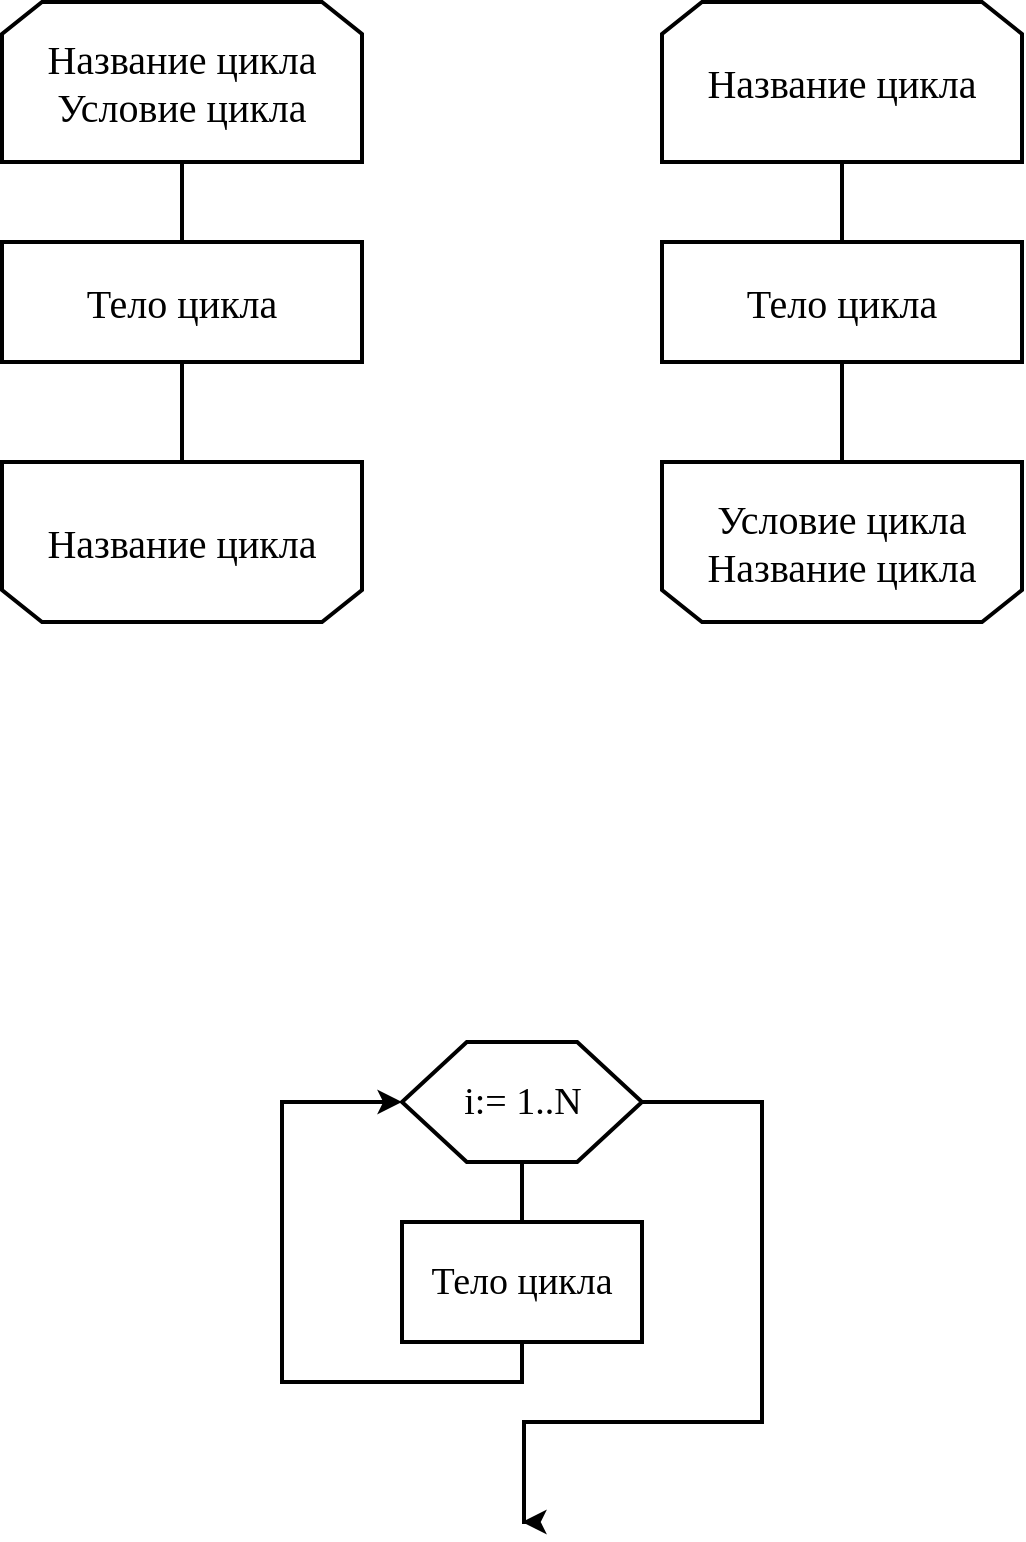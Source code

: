 <mxfile version="23.1.2" type="github" pages="4">
  <diagram id="PvYHt_fChEzfOzfAGmBY" name="Цикл с условием">
    <mxGraphModel dx="1434" dy="754" grid="1" gridSize="10" guides="1" tooltips="1" connect="1" arrows="1" fold="1" page="1" pageScale="1" pageWidth="827" pageHeight="1169" math="0" shadow="0">
      <root>
        <mxCell id="0" />
        <mxCell id="1" parent="0" />
        <mxCell id="XVGe4CrBt8VKoz3wxpU5-4" value="&lt;div style=&quot;font-size: 20px;&quot;&gt;Название цикла&lt;/div&gt;&lt;div style=&quot;font-size: 20px;&quot;&gt;Условие цикла&lt;br style=&quot;font-size: 20px;&quot;&gt;&lt;/div&gt;" style="shape=loopLimit;whiteSpace=wrap;html=1;shadow=0;strokeColor=#000000;fillColor=#ffffff;gradientColor=none;strokeWidth=2;fontFamily=Times New Roman;fontSize=20;" parent="1" vertex="1">
          <mxGeometry x="100" y="80" width="180" height="80" as="geometry" />
        </mxCell>
        <mxCell id="XVGe4CrBt8VKoz3wxpU5-5" value="&lt;div style=&quot;font-size: 20px;&quot;&gt;Название цикла&lt;/div&gt;" style="shape=loopLimit;whiteSpace=wrap;html=1;shadow=0;strokeColor=#000000;fillColor=#ffffff;gradientColor=none;direction=west;strokeWidth=2;fontFamily=Times New Roman;fontSize=20;" parent="1" vertex="1">
          <mxGeometry x="100" y="310" width="180" height="80" as="geometry" />
        </mxCell>
        <mxCell id="XVGe4CrBt8VKoz3wxpU5-6" value="Тело цикла" style="rounded=1;whiteSpace=wrap;html=1;absoluteArcSize=1;arcSize=0;strokeWidth=2;shadow=0;fillColor=#ffffff;gradientColor=none;fontFamily=Times New Roman;fontSize=20;" parent="1" vertex="1">
          <mxGeometry x="100" y="200" width="180" height="60" as="geometry" />
        </mxCell>
        <mxCell id="XVGe4CrBt8VKoz3wxpU5-7" value="&lt;div style=&quot;font-size: 20px&quot;&gt;Название цикла&lt;/div&gt;" style="shape=loopLimit;whiteSpace=wrap;html=1;shadow=0;strokeColor=#000000;fillColor=#ffffff;gradientColor=none;strokeWidth=2;fontFamily=Times New Roman;fontSize=20;" parent="1" vertex="1">
          <mxGeometry x="430" y="80" width="180" height="80" as="geometry" />
        </mxCell>
        <mxCell id="XVGe4CrBt8VKoz3wxpU5-8" value="&lt;div style=&quot;font-size: 20px&quot;&gt;Условие цикла&lt;/div&gt;&lt;div style=&quot;font-size: 20px&quot;&gt;Название цикла&lt;/div&gt;" style="shape=loopLimit;whiteSpace=wrap;html=1;shadow=0;strokeColor=#000000;fillColor=#ffffff;gradientColor=none;direction=west;strokeWidth=2;fontFamily=Times New Roman;fontSize=20;" parent="1" vertex="1">
          <mxGeometry x="430" y="310" width="180" height="80" as="geometry" />
        </mxCell>
        <mxCell id="XVGe4CrBt8VKoz3wxpU5-9" value="Тело цикла" style="rounded=1;whiteSpace=wrap;html=1;absoluteArcSize=1;arcSize=0;strokeWidth=2;shadow=0;fillColor=#ffffff;gradientColor=none;fontFamily=Times New Roman;fontSize=20;" parent="1" vertex="1">
          <mxGeometry x="430" y="200" width="180" height="60" as="geometry" />
        </mxCell>
        <mxCell id="XVGe4CrBt8VKoz3wxpU5-10" value="" style="endArrow=none;html=1;fontFamily=Times New Roman;fontSize=20;exitX=0.5;exitY=1;exitDx=0;exitDy=0;strokeWidth=2;endFill=0;" parent="1" source="XVGe4CrBt8VKoz3wxpU5-4" target="XVGe4CrBt8VKoz3wxpU5-6" edge="1">
          <mxGeometry width="50" height="50" relative="1" as="geometry">
            <mxPoint x="200" y="520" as="sourcePoint" />
            <mxPoint x="250" y="470" as="targetPoint" />
          </mxGeometry>
        </mxCell>
        <mxCell id="XVGe4CrBt8VKoz3wxpU5-11" value="" style="endArrow=none;html=1;strokeWidth=2;fontFamily=Times New Roman;fontSize=20;exitX=0.5;exitY=1;exitDx=0;exitDy=0;entryX=0.5;entryY=1;entryDx=0;entryDy=0;endFill=0;" parent="1" source="XVGe4CrBt8VKoz3wxpU5-6" target="XVGe4CrBt8VKoz3wxpU5-5" edge="1">
          <mxGeometry width="50" height="50" relative="1" as="geometry">
            <mxPoint x="220" y="540" as="sourcePoint" />
            <mxPoint x="270" y="490" as="targetPoint" />
          </mxGeometry>
        </mxCell>
        <mxCell id="XVGe4CrBt8VKoz3wxpU5-12" value="" style="endArrow=none;html=1;strokeWidth=2;fontFamily=Times New Roman;fontSize=20;exitX=0.5;exitY=1;exitDx=0;exitDy=0;entryX=0.5;entryY=0;entryDx=0;entryDy=0;endFill=0;" parent="1" source="XVGe4CrBt8VKoz3wxpU5-7" target="XVGe4CrBt8VKoz3wxpU5-9" edge="1">
          <mxGeometry width="50" height="50" relative="1" as="geometry">
            <mxPoint x="700" y="230" as="sourcePoint" />
            <mxPoint x="750" y="180" as="targetPoint" />
          </mxGeometry>
        </mxCell>
        <mxCell id="XVGe4CrBt8VKoz3wxpU5-13" value="" style="endArrow=none;html=1;strokeWidth=2;fontFamily=Times New Roman;fontSize=20;exitX=0.5;exitY=1;exitDx=0;exitDy=0;endFill=0;" parent="1" source="XVGe4CrBt8VKoz3wxpU5-9" target="XVGe4CrBt8VKoz3wxpU5-8" edge="1">
          <mxGeometry width="50" height="50" relative="1" as="geometry">
            <mxPoint x="420" y="560" as="sourcePoint" />
            <mxPoint x="470" y="510" as="targetPoint" />
          </mxGeometry>
        </mxCell>
        <mxCell id="b3CAW3UGCJv-GjKRpFVh-3" style="edgeStyle=orthogonalEdgeStyle;rounded=0;orthogonalLoop=1;jettySize=auto;html=1;exitX=0.5;exitY=1;exitDx=0;exitDy=0;entryX=0.5;entryY=0;entryDx=0;entryDy=0;endArrow=none;endFill=0;strokeWidth=2;fontFamily=Times New Roman;fontSize=19;" parent="1" source="b3CAW3UGCJv-GjKRpFVh-1" target="b3CAW3UGCJv-GjKRpFVh-2" edge="1">
          <mxGeometry relative="1" as="geometry" />
        </mxCell>
        <mxCell id="b3CAW3UGCJv-GjKRpFVh-5" style="edgeStyle=orthogonalEdgeStyle;rounded=0;orthogonalLoop=1;jettySize=auto;html=1;exitX=1;exitY=0.5;exitDx=0;exitDy=0;strokeWidth=2;fontFamily=Times New Roman;fontSize=19;" parent="1" source="b3CAW3UGCJv-GjKRpFVh-1" edge="1">
          <mxGeometry relative="1" as="geometry">
            <mxPoint x="360" y="840" as="targetPoint" />
            <Array as="points">
              <mxPoint x="480" y="630" />
              <mxPoint x="480" y="790" />
              <mxPoint x="361" y="790" />
            </Array>
          </mxGeometry>
        </mxCell>
        <mxCell id="b3CAW3UGCJv-GjKRpFVh-1" value="i:= 1..N" style="verticalLabelPosition=middle;verticalAlign=middle;html=1;shape=hexagon;perimeter=hexagonPerimeter2;arcSize=6;size=0.27;strokeWidth=2;labelPosition=center;align=center;fontFamily=Times New Roman;fontSize=19;" parent="1" vertex="1">
          <mxGeometry x="300" y="600" width="120" height="60" as="geometry" />
        </mxCell>
        <mxCell id="b3CAW3UGCJv-GjKRpFVh-4" style="edgeStyle=orthogonalEdgeStyle;rounded=0;orthogonalLoop=1;jettySize=auto;html=1;exitX=0.5;exitY=1;exitDx=0;exitDy=0;entryX=0;entryY=0.5;entryDx=0;entryDy=0;strokeWidth=2;fontFamily=Times New Roman;fontSize=19;" parent="1" source="b3CAW3UGCJv-GjKRpFVh-2" target="b3CAW3UGCJv-GjKRpFVh-1" edge="1">
          <mxGeometry relative="1" as="geometry">
            <Array as="points">
              <mxPoint x="360" y="770" />
              <mxPoint x="240" y="770" />
              <mxPoint x="240" y="630" />
            </Array>
          </mxGeometry>
        </mxCell>
        <mxCell id="b3CAW3UGCJv-GjKRpFVh-2" value="Тело цикла" style="rounded=0;whiteSpace=wrap;html=1;strokeWidth=2;fontFamily=Times New Roman;fontSize=19;" parent="1" vertex="1">
          <mxGeometry x="300" y="690" width="120" height="60" as="geometry" />
        </mxCell>
      </root>
    </mxGraphModel>
  </diagram>
  <diagram id="3K1mUDSVWIpNwTHJqVef" name="Цикл с параметром">
    <mxGraphModel dx="1185" dy="641" grid="1" gridSize="10" guides="1" tooltips="1" connect="1" arrows="1" fold="1" page="1" pageScale="1" pageWidth="827" pageHeight="1169" math="0" shadow="0">
      <root>
        <mxCell id="hLjOWH0MUF2Db75aUkeC-0" />
        <mxCell id="hLjOWH0MUF2Db75aUkeC-1" parent="hLjOWH0MUF2Db75aUkeC-0" />
        <mxCell id="hLjOWH0MUF2Db75aUkeC-6" value="i:= 1..N" style="shape=hexagon;perimeter=hexagonPerimeter2;whiteSpace=wrap;html=1;strokeWidth=2;fontFamily=Times New Roman;fontSize=20;" vertex="1" parent="hLjOWH0MUF2Db75aUkeC-1">
          <mxGeometry x="320" y="80" width="120" height="80" as="geometry" />
        </mxCell>
        <mxCell id="hLjOWH0MUF2Db75aUkeC-7" value="Тело цикла" style="rounded=0;whiteSpace=wrap;html=1;strokeWidth=2;fontFamily=Times New Roman;fontSize=20;" vertex="1" parent="hLjOWH0MUF2Db75aUkeC-1">
          <mxGeometry x="320" y="210" width="130" height="60" as="geometry" />
        </mxCell>
        <mxCell id="hLjOWH0MUF2Db75aUkeC-8" value="" style="endArrow=classic;html=1;exitX=1;exitY=0.5;exitDx=0;exitDy=0;entryX=1;entryY=0.5;entryDx=0;entryDy=0;shadow=0;comic=0;strokeWidth=2;rounded=0;fontFamily=Times New Roman;fontSize=20;" edge="1" parent="hLjOWH0MUF2Db75aUkeC-1" source="hLjOWH0MUF2Db75aUkeC-7" target="hLjOWH0MUF2Db75aUkeC-6">
          <mxGeometry width="50" height="50" relative="1" as="geometry">
            <mxPoint x="520" y="300" as="sourcePoint" />
            <mxPoint x="570" y="250" as="targetPoint" />
            <Array as="points">
              <mxPoint x="570" y="240" />
              <mxPoint x="570" y="180" />
              <mxPoint x="570" y="120" />
            </Array>
          </mxGeometry>
        </mxCell>
        <mxCell id="hLjOWH0MUF2Db75aUkeC-9" value="" style="endArrow=classic;html=1;shadow=0;strokeWidth=2;exitX=0.549;exitY=1.029;exitDx=0;exitDy=0;exitPerimeter=0;entryX=0.5;entryY=0;entryDx=0;entryDy=0;fontFamily=Times New Roman;fontSize=20;" edge="1" parent="hLjOWH0MUF2Db75aUkeC-1" source="hLjOWH0MUF2Db75aUkeC-6" target="hLjOWH0MUF2Db75aUkeC-7">
          <mxGeometry width="50" height="50" relative="1" as="geometry">
            <mxPoint x="80" y="380" as="sourcePoint" />
            <mxPoint x="130" y="330" as="targetPoint" />
          </mxGeometry>
        </mxCell>
        <mxCell id="hLjOWH0MUF2Db75aUkeC-10" value="" style="endArrow=classic;html=1;shadow=0;strokeWidth=2;exitX=0;exitY=0.5;exitDx=0;exitDy=0;rounded=0;fontFamily=Times New Roman;fontSize=20;" edge="1" parent="hLjOWH0MUF2Db75aUkeC-1" source="hLjOWH0MUF2Db75aUkeC-6">
          <mxGeometry width="50" height="50" relative="1" as="geometry">
            <mxPoint x="170" y="210" as="sourcePoint" />
            <mxPoint x="380" y="320" as="targetPoint" />
            <Array as="points">
              <mxPoint x="210" y="120" />
              <mxPoint x="210" y="230" />
              <mxPoint x="210" y="280" />
              <mxPoint x="300" y="280" />
              <mxPoint x="380" y="280" />
            </Array>
          </mxGeometry>
        </mxCell>
      </root>
    </mxGraphModel>
  </diagram>
  <diagram id="-0E2FVr-w0xUnn1_yMbF" name="Алгоритма таблицы пифагора">
    <mxGraphModel dx="1422" dy="769" grid="1" gridSize="10" guides="1" tooltips="1" connect="1" arrows="1" fold="1" page="1" pageScale="1" pageWidth="827" pageHeight="1169" math="0" shadow="0">
      <root>
        <mxCell id="D4VVB_PMN1P16ubJQqUh-0" />
        <mxCell id="D4VVB_PMN1P16ubJQqUh-1" parent="D4VVB_PMN1P16ubJQqUh-0" />
        <mxCell id="omaCSk1JwNBtN8p-txco-0" value="Начало" style="rounded=1;whiteSpace=wrap;html=1;strokeWidth=2;fontFamily=Times New Roman;fontSize=20;arcSize=37;" parent="D4VVB_PMN1P16ubJQqUh-1" vertex="1">
          <mxGeometry x="294" y="50" width="120" height="60" as="geometry" />
        </mxCell>
        <mxCell id="omaCSk1JwNBtN8p-txco-1" value="i:=1..9" style="shape=hexagon;perimeter=hexagonPerimeter2;whiteSpace=wrap;html=1;strokeWidth=2;fontFamily=Times New Roman;fontSize=20;" parent="D4VVB_PMN1P16ubJQqUh-1" vertex="1">
          <mxGeometry x="294" y="140" width="120" height="80" as="geometry" />
        </mxCell>
        <mxCell id="omaCSk1JwNBtN8p-txco-2" value="j:=1..9" style="shape=hexagon;perimeter=hexagonPerimeter2;whiteSpace=wrap;html=1;strokeWidth=2;fontFamily=Times New Roman;fontSize=20;" parent="D4VVB_PMN1P16ubJQqUh-1" vertex="1">
          <mxGeometry x="294" y="260" width="120" height="80" as="geometry" />
        </mxCell>
        <mxCell id="omaCSk1JwNBtN8p-txco-3" style="edgeStyle=none;rounded=0;orthogonalLoop=1;jettySize=auto;html=1;exitX=0.5;exitY=1;exitDx=0;exitDy=0;shadow=0;strokeWidth=2;fontFamily=Times New Roman;fontSize=20;" parent="D4VVB_PMN1P16ubJQqUh-1" source="omaCSk1JwNBtN8p-txco-1" target="omaCSk1JwNBtN8p-txco-1" edge="1">
          <mxGeometry relative="1" as="geometry" />
        </mxCell>
        <mxCell id="omaCSk1JwNBtN8p-txco-4" value="k=i*j" style="rounded=0;whiteSpace=wrap;html=1;strokeWidth=2;fontFamily=Times New Roman;fontSize=20;" parent="D4VVB_PMN1P16ubJQqUh-1" vertex="1">
          <mxGeometry x="294" y="380" width="120" height="60" as="geometry" />
        </mxCell>
        <mxCell id="omaCSk1JwNBtN8p-txco-5" value="Вывод k" style="shape=parallelogram;html=1;strokeWidth=2;perimeter=parallelogramPerimeter;whiteSpace=wrap;rounded=1;arcSize=0;size=0.23;fontFamily=Times New Roman;fontSize=20;" parent="D4VVB_PMN1P16ubJQqUh-1" vertex="1">
          <mxGeometry x="276" y="480" width="156" height="60" as="geometry" />
        </mxCell>
        <mxCell id="omaCSk1JwNBtN8p-txco-6" value="Новая строка" style="shape=parallelogram;html=1;strokeWidth=2;perimeter=parallelogramPerimeter;whiteSpace=wrap;rounded=1;arcSize=0;size=0.23;fontFamily=Times New Roman;fontSize=20;" parent="D4VVB_PMN1P16ubJQqUh-1" vertex="1">
          <mxGeometry x="273" y="570" width="162" height="60" as="geometry" />
        </mxCell>
        <mxCell id="omaCSk1JwNBtN8p-txco-8" value="" style="endArrow=classic;html=1;shadow=0;strokeWidth=2;fontFamily=Times New Roman;fontSize=20;exitX=0.5;exitY=1;exitDx=0;exitDy=0;entryX=0.5;entryY=0;entryDx=0;entryDy=0;" parent="D4VVB_PMN1P16ubJQqUh-1" source="omaCSk1JwNBtN8p-txco-0" target="omaCSk1JwNBtN8p-txco-1" edge="1">
          <mxGeometry width="50" height="50" relative="1" as="geometry">
            <mxPoint x="160" y="210" as="sourcePoint" />
            <mxPoint x="210" y="160" as="targetPoint" />
          </mxGeometry>
        </mxCell>
        <mxCell id="omaCSk1JwNBtN8p-txco-9" value="" style="endArrow=classic;html=1;shadow=0;strokeWidth=2;fontFamily=Times New Roman;fontSize=20;exitX=0.5;exitY=1;exitDx=0;exitDy=0;entryX=0.5;entryY=0;entryDx=0;entryDy=0;" parent="D4VVB_PMN1P16ubJQqUh-1" source="omaCSk1JwNBtN8p-txco-1" target="omaCSk1JwNBtN8p-txco-2" edge="1">
          <mxGeometry width="50" height="50" relative="1" as="geometry">
            <mxPoint x="230" y="280" as="sourcePoint" />
            <mxPoint x="280" y="230" as="targetPoint" />
          </mxGeometry>
        </mxCell>
        <mxCell id="omaCSk1JwNBtN8p-txco-10" value="" style="endArrow=classic;html=1;shadow=0;strokeWidth=2;fontFamily=Times New Roman;fontSize=20;exitX=0.5;exitY=1;exitDx=0;exitDy=0;entryX=0.5;entryY=0;entryDx=0;entryDy=0;" parent="D4VVB_PMN1P16ubJQqUh-1" source="omaCSk1JwNBtN8p-txco-2" target="omaCSk1JwNBtN8p-txco-4" edge="1">
          <mxGeometry width="50" height="50" relative="1" as="geometry">
            <mxPoint x="110" y="370" as="sourcePoint" />
            <mxPoint x="361" y="379" as="targetPoint" />
          </mxGeometry>
        </mxCell>
        <mxCell id="omaCSk1JwNBtN8p-txco-11" value="" style="endArrow=classic;html=1;shadow=0;strokeWidth=2;fontFamily=Times New Roman;fontSize=20;exitX=0.5;exitY=1;exitDx=0;exitDy=0;entryX=0.5;entryY=0;entryDx=0;entryDy=0;" parent="D4VVB_PMN1P16ubJQqUh-1" source="omaCSk1JwNBtN8p-txco-4" target="omaCSk1JwNBtN8p-txco-5" edge="1">
          <mxGeometry width="50" height="50" relative="1" as="geometry">
            <mxPoint x="170" y="440" as="sourcePoint" />
            <mxPoint x="220" y="390" as="targetPoint" />
          </mxGeometry>
        </mxCell>
        <mxCell id="omaCSk1JwNBtN8p-txco-12" value="" style="endArrow=classic;html=1;shadow=0;strokeWidth=2;fontFamily=Times New Roman;fontSize=20;exitX=1;exitY=0.5;exitDx=0;exitDy=0;entryX=1;entryY=0.5;entryDx=0;entryDy=0;rounded=0;" parent="D4VVB_PMN1P16ubJQqUh-1" source="omaCSk1JwNBtN8p-txco-5" target="omaCSk1JwNBtN8p-txco-2" edge="1">
          <mxGeometry width="50" height="50" relative="1" as="geometry">
            <mxPoint x="500" y="470" as="sourcePoint" />
            <mxPoint x="550" y="420" as="targetPoint" />
            <Array as="points">
              <mxPoint x="530" y="510" />
              <mxPoint x="530" y="420" />
              <mxPoint x="530" y="300" />
            </Array>
          </mxGeometry>
        </mxCell>
        <mxCell id="omaCSk1JwNBtN8p-txco-13" value="" style="endArrow=classic;html=1;shadow=0;strokeWidth=2;fontFamily=Times New Roman;fontSize=20;exitX=0;exitY=0.5;exitDx=0;exitDy=0;entryX=0;entryY=0.25;entryDx=0;entryDy=0;rounded=0;" parent="D4VVB_PMN1P16ubJQqUh-1" source="omaCSk1JwNBtN8p-txco-2" target="omaCSk1JwNBtN8p-txco-6" edge="1">
          <mxGeometry width="50" height="50" relative="1" as="geometry">
            <mxPoint x="50" y="410" as="sourcePoint" />
            <mxPoint x="270" y="590" as="targetPoint" />
            <Array as="points">
              <mxPoint x="200" y="300" />
              <mxPoint x="200" y="440" />
              <mxPoint x="200" y="590" />
            </Array>
          </mxGeometry>
        </mxCell>
        <mxCell id="omaCSk1JwNBtN8p-txco-14" value="" style="endArrow=classic;html=1;shadow=0;strokeWidth=2;fontFamily=Times New Roman;fontSize=20;exitX=1;exitY=0.5;exitDx=0;exitDy=0;entryX=1;entryY=0.5;entryDx=0;entryDy=0;rounded=0;" parent="D4VVB_PMN1P16ubJQqUh-1" source="omaCSk1JwNBtN8p-txco-6" target="omaCSk1JwNBtN8p-txco-1" edge="1">
          <mxGeometry width="50" height="50" relative="1" as="geometry">
            <mxPoint x="590" y="630" as="sourcePoint" />
            <mxPoint x="640" y="580" as="targetPoint" />
            <Array as="points">
              <mxPoint x="570" y="600" />
              <mxPoint x="570" y="360" />
              <mxPoint x="570" y="180" />
            </Array>
          </mxGeometry>
        </mxCell>
        <mxCell id="omaCSk1JwNBtN8p-txco-15" value="" style="endArrow=classic;html=1;shadow=0;strokeWidth=2;fontFamily=Times New Roman;fontSize=20;exitX=0;exitY=0.5;exitDx=0;exitDy=0;rounded=0;" parent="D4VVB_PMN1P16ubJQqUh-1" source="omaCSk1JwNBtN8p-txco-1" edge="1">
          <mxGeometry width="50" height="50" relative="1" as="geometry">
            <mxPoint x="-40" y="370" as="sourcePoint" />
            <mxPoint x="360" y="680" as="targetPoint" />
            <Array as="points">
              <mxPoint x="150" y="180" />
              <mxPoint x="150" y="400" />
              <mxPoint x="150" y="650" />
              <mxPoint x="360" y="650" />
            </Array>
          </mxGeometry>
        </mxCell>
        <mxCell id="omaCSk1JwNBtN8p-txco-16" value="Конец" style="rounded=1;whiteSpace=wrap;html=1;strokeWidth=2;fontFamily=Times New Roman;fontSize=20;arcSize=37;" parent="D4VVB_PMN1P16ubJQqUh-1" vertex="1">
          <mxGeometry x="300" y="680" width="120" height="60" as="geometry" />
        </mxCell>
      </root>
    </mxGraphModel>
  </diagram>
  <diagram id="Kf_nAqnXkC6KkpSlQWnJ" name="Sample 7">
    <mxGraphModel dx="1434" dy="754" grid="1" gridSize="10" guides="1" tooltips="1" connect="1" arrows="1" fold="1" page="1" pageScale="1" pageWidth="827" pageHeight="1169" math="0" shadow="0">
      <root>
        <mxCell id="YyqMoOiblEze0v_NeJtD-0" />
        <mxCell id="YyqMoOiblEze0v_NeJtD-1" parent="YyqMoOiblEze0v_NeJtD-0" />
        <mxCell id="KWEIkNG2FPyalpQ-WHZS-0" value="Начало" style="rounded=1;whiteSpace=wrap;html=1;strokeWidth=2;fontFamily=Times New Roman;fontSize=20;arcSize=37;" parent="YyqMoOiblEze0v_NeJtD-1" vertex="1">
          <mxGeometry x="294" y="50" width="120" height="60" as="geometry" />
        </mxCell>
        <mxCell id="KWEIkNG2FPyalpQ-WHZS-1" value="Ввод E" style="shape=parallelogram;perimeter=parallelogramPerimeter;whiteSpace=wrap;html=1;strokeWidth=2;fontFamily=Times New Roman;fontSize=20;" parent="YyqMoOiblEze0v_NeJtD-1" vertex="1">
          <mxGeometry x="294" y="140" width="120" height="60" as="geometry" />
        </mxCell>
        <mxCell id="KWEIkNG2FPyalpQ-WHZS-2" value="&lt;div&gt;s=0&lt;/div&gt;&lt;div&gt;i=0&lt;/div&gt;&lt;div&gt;k=0&lt;/div&gt;" style="rounded=0;whiteSpace=wrap;html=1;strokeWidth=2;fontFamily=Times New Roman;fontSize=20;" parent="YyqMoOiblEze0v_NeJtD-1" vertex="1">
          <mxGeometry x="294" y="230" width="120" height="70" as="geometry" />
        </mxCell>
        <mxCell id="KWEIkNG2FPyalpQ-WHZS-3" value="&lt;div&gt;Цикл_1&lt;/div&gt;&lt;div&gt;|1/i|&amp;gt;E&lt;br&gt;&lt;/div&gt;" style="shape=loopLimit;whiteSpace=wrap;html=1;strokeWidth=2;fontFamily=Times New Roman;fontSize=20;" parent="YyqMoOiblEze0v_NeJtD-1" vertex="1">
          <mxGeometry x="510" y="225" width="126" height="80" as="geometry" />
        </mxCell>
        <mxCell id="KWEIkNG2FPyalpQ-WHZS-4" value="&lt;div&gt;s=s+k/i&lt;/div&gt;&lt;div&gt;i=i+1&lt;/div&gt;&lt;div&gt;k=k*(-1)&lt;/div&gt;" style="rounded=0;whiteSpace=wrap;html=1;strokeWidth=2;fontFamily=Times New Roman;fontSize=20;" parent="YyqMoOiblEze0v_NeJtD-1" vertex="1">
          <mxGeometry x="513" y="350" width="120" height="70" as="geometry" />
        </mxCell>
        <mxCell id="Q3eA_SRnP7RwXK7tJ2U_-0" style="edgeStyle=orthogonalEdgeStyle;rounded=0;orthogonalLoop=1;jettySize=auto;html=1;exitX=0.5;exitY=0;exitDx=0;exitDy=0;entryX=0.5;entryY=0;entryDx=0;entryDy=0;strokeWidth=2;" edge="1" parent="YyqMoOiblEze0v_NeJtD-1" source="KWEIkNG2FPyalpQ-WHZS-5" target="KWEIkNG2FPyalpQ-WHZS-6">
          <mxGeometry relative="1" as="geometry" />
        </mxCell>
        <mxCell id="KWEIkNG2FPyalpQ-WHZS-5" value="&lt;div&gt;Цикл_1&lt;/div&gt;" style="shape=loopLimit;whiteSpace=wrap;html=1;strokeWidth=2;fontFamily=Times New Roman;fontSize=20;direction=west;" parent="YyqMoOiblEze0v_NeJtD-1" vertex="1">
          <mxGeometry x="510" y="460" width="126" height="80" as="geometry" />
        </mxCell>
        <mxCell id="KWEIkNG2FPyalpQ-WHZS-6" value="Ввод s, E" style="shape=parallelogram;perimeter=parallelogramPerimeter;whiteSpace=wrap;html=1;strokeWidth=2;fontFamily=Times New Roman;fontSize=20;" parent="YyqMoOiblEze0v_NeJtD-1" vertex="1">
          <mxGeometry x="280" y="465" width="140" height="70" as="geometry" />
        </mxCell>
        <mxCell id="KWEIkNG2FPyalpQ-WHZS-7" value="Начало" style="rounded=1;whiteSpace=wrap;html=1;strokeWidth=2;fontFamily=Times New Roman;fontSize=20;arcSize=37;" parent="YyqMoOiblEze0v_NeJtD-1" vertex="1">
          <mxGeometry x="280" y="570" width="120" height="60" as="geometry" />
        </mxCell>
        <mxCell id="KWEIkNG2FPyalpQ-WHZS-8" value="" style="endArrow=none;html=1;fontFamily=Times New Roman;fontSize=20;exitX=0.5;exitY=1;exitDx=0;exitDy=0;entryX=0.5;entryY=0;entryDx=0;entryDy=0;strokeWidth=2;endFill=0;" parent="YyqMoOiblEze0v_NeJtD-1" source="KWEIkNG2FPyalpQ-WHZS-0" target="KWEIkNG2FPyalpQ-WHZS-1" edge="1">
          <mxGeometry width="50" height="50" relative="1" as="geometry">
            <mxPoint x="510" y="150" as="sourcePoint" />
            <mxPoint x="560" y="100" as="targetPoint" />
          </mxGeometry>
        </mxCell>
        <mxCell id="KWEIkNG2FPyalpQ-WHZS-9" value="" style="endArrow=none;html=1;fontFamily=Times New Roman;fontSize=20;exitX=0.5;exitY=1;exitDx=0;exitDy=0;strokeWidth=2;endFill=0;" parent="YyqMoOiblEze0v_NeJtD-1" source="KWEIkNG2FPyalpQ-WHZS-1" target="KWEIkNG2FPyalpQ-WHZS-2" edge="1">
          <mxGeometry width="50" height="50" relative="1" as="geometry">
            <mxPoint x="220" y="320" as="sourcePoint" />
            <mxPoint x="270" y="270" as="targetPoint" />
            <Array as="points">
              <mxPoint x="354" y="220" />
            </Array>
          </mxGeometry>
        </mxCell>
        <mxCell id="KWEIkNG2FPyalpQ-WHZS-10" value="" style="endArrow=none;html=1;strokeWidth=2;fontFamily=Times New Roman;fontSize=20;exitX=1;exitY=0.5;exitDx=0;exitDy=0;entryX=0;entryY=0.5;entryDx=0;entryDy=0;endFill=0;" parent="YyqMoOiblEze0v_NeJtD-1" source="KWEIkNG2FPyalpQ-WHZS-2" target="KWEIkNG2FPyalpQ-WHZS-3" edge="1">
          <mxGeometry width="50" height="50" relative="1" as="geometry">
            <mxPoint x="240" y="440" as="sourcePoint" />
            <mxPoint x="290" y="390" as="targetPoint" />
          </mxGeometry>
        </mxCell>
        <mxCell id="KWEIkNG2FPyalpQ-WHZS-11" value="" style="endArrow=none;html=1;strokeWidth=2;fontFamily=Times New Roman;fontSize=20;exitX=0.5;exitY=1;exitDx=0;exitDy=0;entryX=0.5;entryY=0;entryDx=0;entryDy=0;endFill=0;" parent="YyqMoOiblEze0v_NeJtD-1" source="KWEIkNG2FPyalpQ-WHZS-3" target="KWEIkNG2FPyalpQ-WHZS-4" edge="1">
          <mxGeometry width="50" height="50" relative="1" as="geometry">
            <mxPoint x="690" y="340" as="sourcePoint" />
            <mxPoint x="740" y="290" as="targetPoint" />
          </mxGeometry>
        </mxCell>
        <mxCell id="KWEIkNG2FPyalpQ-WHZS-12" value="" style="endArrow=none;html=1;strokeWidth=2;fontFamily=Times New Roman;fontSize=20;exitX=0.5;exitY=1;exitDx=0;exitDy=0;entryX=0.5;entryY=1;entryDx=0;entryDy=0;endFill=0;" parent="YyqMoOiblEze0v_NeJtD-1" source="KWEIkNG2FPyalpQ-WHZS-4" target="KWEIkNG2FPyalpQ-WHZS-5" edge="1">
          <mxGeometry width="50" height="50" relative="1" as="geometry">
            <mxPoint x="700" y="440" as="sourcePoint" />
            <mxPoint x="750" y="390" as="targetPoint" />
          </mxGeometry>
        </mxCell>
        <mxCell id="KWEIkNG2FPyalpQ-WHZS-14" value="" style="endArrow=none;html=1;strokeWidth=2;fontFamily=Times New Roman;fontSize=20;entryX=0.5;entryY=0;entryDx=0;entryDy=0;endFill=0;" parent="YyqMoOiblEze0v_NeJtD-1" target="KWEIkNG2FPyalpQ-WHZS-7" edge="1">
          <mxGeometry width="50" height="50" relative="1" as="geometry">
            <mxPoint x="340" y="537" as="sourcePoint" />
            <mxPoint x="230" y="510" as="targetPoint" />
          </mxGeometry>
        </mxCell>
      </root>
    </mxGraphModel>
  </diagram>
</mxfile>
